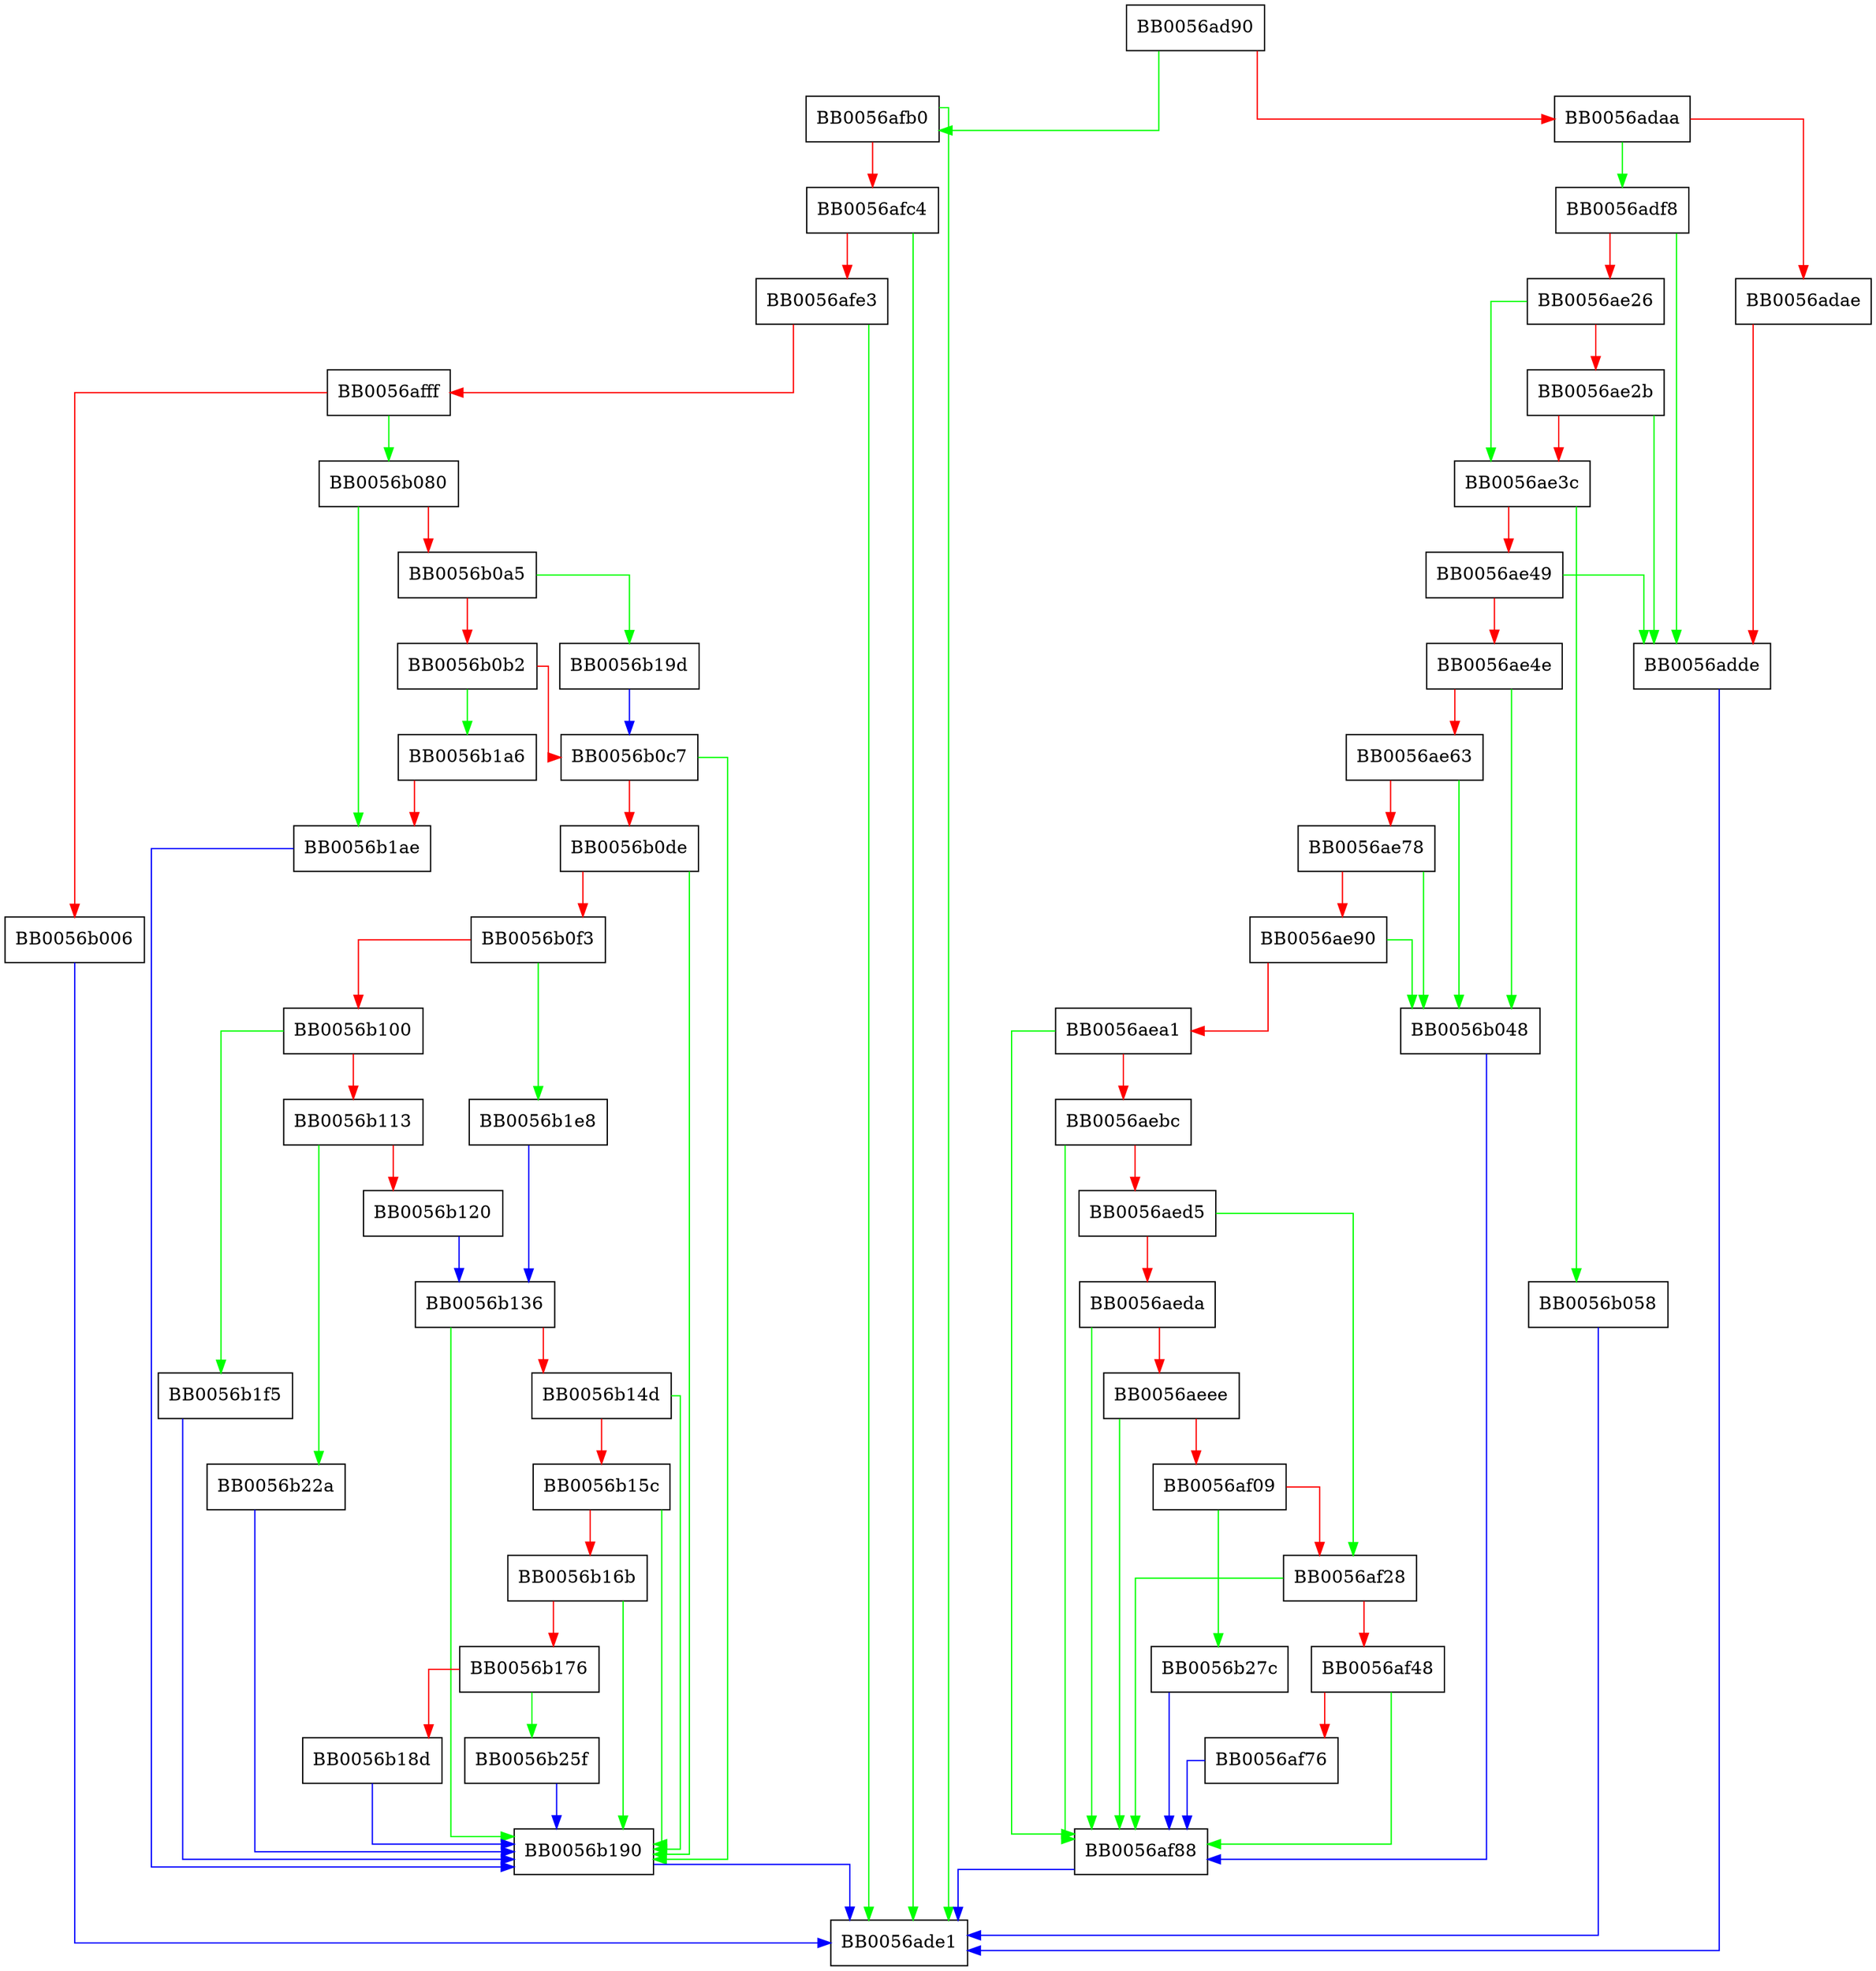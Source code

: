 digraph ossl_cms_rsa_envelope {
  node [shape="box"];
  graph [splines=ortho];
  BB0056ad90 -> BB0056afb0 [color="green"];
  BB0056ad90 -> BB0056adaa [color="red"];
  BB0056adaa -> BB0056adf8 [color="green"];
  BB0056adaa -> BB0056adae [color="red"];
  BB0056adae -> BB0056adde [color="red"];
  BB0056adde -> BB0056ade1 [color="blue"];
  BB0056adf8 -> BB0056adde [color="green"];
  BB0056adf8 -> BB0056ae26 [color="red"];
  BB0056ae26 -> BB0056ae3c [color="green"];
  BB0056ae26 -> BB0056ae2b [color="red"];
  BB0056ae2b -> BB0056adde [color="green"];
  BB0056ae2b -> BB0056ae3c [color="red"];
  BB0056ae3c -> BB0056b058 [color="green"];
  BB0056ae3c -> BB0056ae49 [color="red"];
  BB0056ae49 -> BB0056adde [color="green"];
  BB0056ae49 -> BB0056ae4e [color="red"];
  BB0056ae4e -> BB0056b048 [color="green"];
  BB0056ae4e -> BB0056ae63 [color="red"];
  BB0056ae63 -> BB0056b048 [color="green"];
  BB0056ae63 -> BB0056ae78 [color="red"];
  BB0056ae78 -> BB0056b048 [color="green"];
  BB0056ae78 -> BB0056ae90 [color="red"];
  BB0056ae90 -> BB0056b048 [color="green"];
  BB0056ae90 -> BB0056aea1 [color="red"];
  BB0056aea1 -> BB0056af88 [color="green"];
  BB0056aea1 -> BB0056aebc [color="red"];
  BB0056aebc -> BB0056af88 [color="green"];
  BB0056aebc -> BB0056aed5 [color="red"];
  BB0056aed5 -> BB0056af28 [color="green"];
  BB0056aed5 -> BB0056aeda [color="red"];
  BB0056aeda -> BB0056af88 [color="green"];
  BB0056aeda -> BB0056aeee [color="red"];
  BB0056aeee -> BB0056af88 [color="green"];
  BB0056aeee -> BB0056af09 [color="red"];
  BB0056af09 -> BB0056b27c [color="green"];
  BB0056af09 -> BB0056af28 [color="red"];
  BB0056af28 -> BB0056af88 [color="green"];
  BB0056af28 -> BB0056af48 [color="red"];
  BB0056af48 -> BB0056af88 [color="green"];
  BB0056af48 -> BB0056af76 [color="red"];
  BB0056af76 -> BB0056af88 [color="blue"];
  BB0056af88 -> BB0056ade1 [color="blue"];
  BB0056afb0 -> BB0056ade1 [color="green"];
  BB0056afb0 -> BB0056afc4 [color="red"];
  BB0056afc4 -> BB0056ade1 [color="green"];
  BB0056afc4 -> BB0056afe3 [color="red"];
  BB0056afe3 -> BB0056ade1 [color="green"];
  BB0056afe3 -> BB0056afff [color="red"];
  BB0056afff -> BB0056b080 [color="green"];
  BB0056afff -> BB0056b006 [color="red"];
  BB0056b006 -> BB0056ade1 [color="blue"];
  BB0056b048 -> BB0056af88 [color="blue"];
  BB0056b058 -> BB0056ade1 [color="blue"];
  BB0056b080 -> BB0056b1ae [color="green"];
  BB0056b080 -> BB0056b0a5 [color="red"];
  BB0056b0a5 -> BB0056b19d [color="green"];
  BB0056b0a5 -> BB0056b0b2 [color="red"];
  BB0056b0b2 -> BB0056b1a6 [color="green"];
  BB0056b0b2 -> BB0056b0c7 [color="red"];
  BB0056b0c7 -> BB0056b190 [color="green"];
  BB0056b0c7 -> BB0056b0de [color="red"];
  BB0056b0de -> BB0056b190 [color="green"];
  BB0056b0de -> BB0056b0f3 [color="red"];
  BB0056b0f3 -> BB0056b1e8 [color="green"];
  BB0056b0f3 -> BB0056b100 [color="red"];
  BB0056b100 -> BB0056b1f5 [color="green"];
  BB0056b100 -> BB0056b113 [color="red"];
  BB0056b113 -> BB0056b22a [color="green"];
  BB0056b113 -> BB0056b120 [color="red"];
  BB0056b120 -> BB0056b136 [color="blue"];
  BB0056b136 -> BB0056b190 [color="green"];
  BB0056b136 -> BB0056b14d [color="red"];
  BB0056b14d -> BB0056b190 [color="green"];
  BB0056b14d -> BB0056b15c [color="red"];
  BB0056b15c -> BB0056b190 [color="green"];
  BB0056b15c -> BB0056b16b [color="red"];
  BB0056b16b -> BB0056b190 [color="green"];
  BB0056b16b -> BB0056b176 [color="red"];
  BB0056b176 -> BB0056b25f [color="green"];
  BB0056b176 -> BB0056b18d [color="red"];
  BB0056b18d -> BB0056b190 [color="blue"];
  BB0056b190 -> BB0056ade1 [color="blue"];
  BB0056b19d -> BB0056b0c7 [color="blue"];
  BB0056b1a6 -> BB0056b1ae [color="red"];
  BB0056b1ae -> BB0056b190 [color="blue"];
  BB0056b1e8 -> BB0056b136 [color="blue"];
  BB0056b1f5 -> BB0056b190 [color="blue"];
  BB0056b22a -> BB0056b190 [color="blue"];
  BB0056b25f -> BB0056b190 [color="blue"];
  BB0056b27c -> BB0056af88 [color="blue"];
}